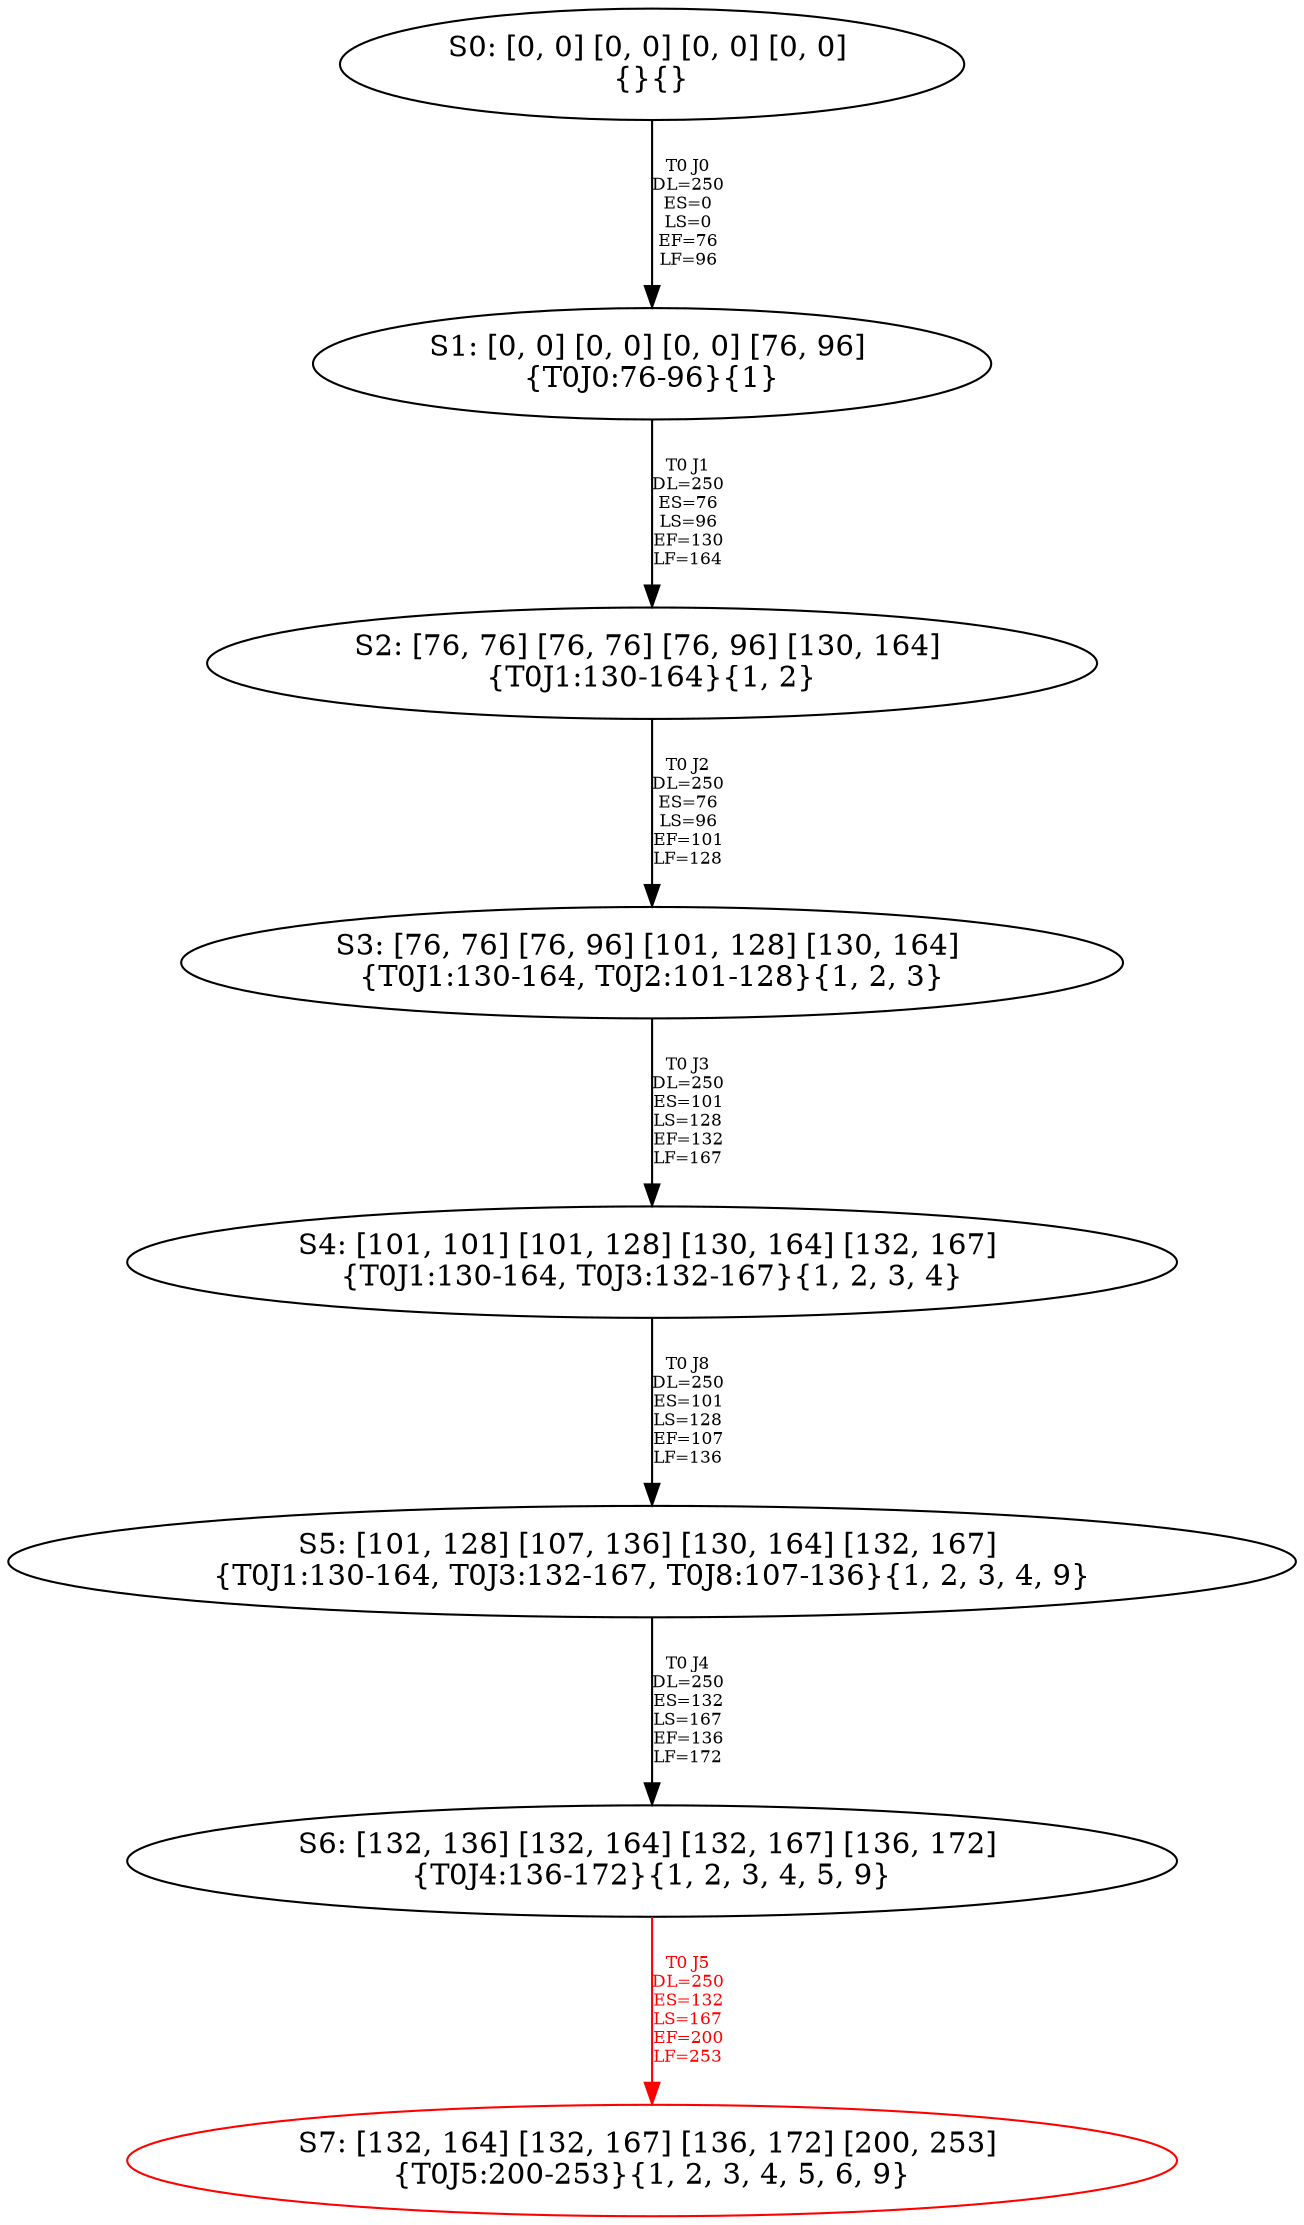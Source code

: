 digraph {
	S0[label="S0: [0, 0] [0, 0] [0, 0] [0, 0] \n{}{}"];
	S1[label="S1: [0, 0] [0, 0] [0, 0] [76, 96] \n{T0J0:76-96}{1}"];
	S2[label="S2: [76, 76] [76, 76] [76, 96] [130, 164] \n{T0J1:130-164}{1, 2}"];
	S3[label="S3: [76, 76] [76, 96] [101, 128] [130, 164] \n{T0J1:130-164, T0J2:101-128}{1, 2, 3}"];
	S4[label="S4: [101, 101] [101, 128] [130, 164] [132, 167] \n{T0J1:130-164, T0J3:132-167}{1, 2, 3, 4}"];
	S5[label="S5: [101, 128] [107, 136] [130, 164] [132, 167] \n{T0J1:130-164, T0J3:132-167, T0J8:107-136}{1, 2, 3, 4, 9}"];
	S6[label="S6: [132, 136] [132, 164] [132, 167] [136, 172] \n{T0J4:136-172}{1, 2, 3, 4, 5, 9}"];
	S7[label="S7: [132, 164] [132, 167] [136, 172] [200, 253] \n{T0J5:200-253}{1, 2, 3, 4, 5, 6, 9}"];
	S0 -> S1[label="T0 J0\nDL=250\nES=0\nLS=0\nEF=76\nLF=96",fontsize=8];
	S1 -> S2[label="T0 J1\nDL=250\nES=76\nLS=96\nEF=130\nLF=164",fontsize=8];
	S2 -> S3[label="T0 J2\nDL=250\nES=76\nLS=96\nEF=101\nLF=128",fontsize=8];
	S3 -> S4[label="T0 J3\nDL=250\nES=101\nLS=128\nEF=132\nLF=167",fontsize=8];
	S4 -> S5[label="T0 J8\nDL=250\nES=101\nLS=128\nEF=107\nLF=136",fontsize=8];
	S5 -> S6[label="T0 J4\nDL=250\nES=132\nLS=167\nEF=136\nLF=172",fontsize=8];
	S6 -> S7[label="T0 J5\nDL=250\nES=132\nLS=167\nEF=200\nLF=253",color=Red,fontcolor=Red,fontsize=8];
S7[color=Red];
}
